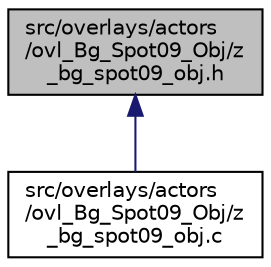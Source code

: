 digraph "src/overlays/actors/ovl_Bg_Spot09_Obj/z_bg_spot09_obj.h"
{
 // LATEX_PDF_SIZE
  edge [fontname="Helvetica",fontsize="10",labelfontname="Helvetica",labelfontsize="10"];
  node [fontname="Helvetica",fontsize="10",shape=record];
  Node1 [label="src/overlays/actors\l/ovl_Bg_Spot09_Obj/z\l_bg_spot09_obj.h",height=0.2,width=0.4,color="black", fillcolor="grey75", style="filled", fontcolor="black",tooltip=" "];
  Node1 -> Node2 [dir="back",color="midnightblue",fontsize="10",style="solid",fontname="Helvetica"];
  Node2 [label="src/overlays/actors\l/ovl_Bg_Spot09_Obj/z\l_bg_spot09_obj.c",height=0.2,width=0.4,color="black", fillcolor="white", style="filled",URL="$d9/d70/z__bg__spot09__obj_8c.html",tooltip=" "];
}
